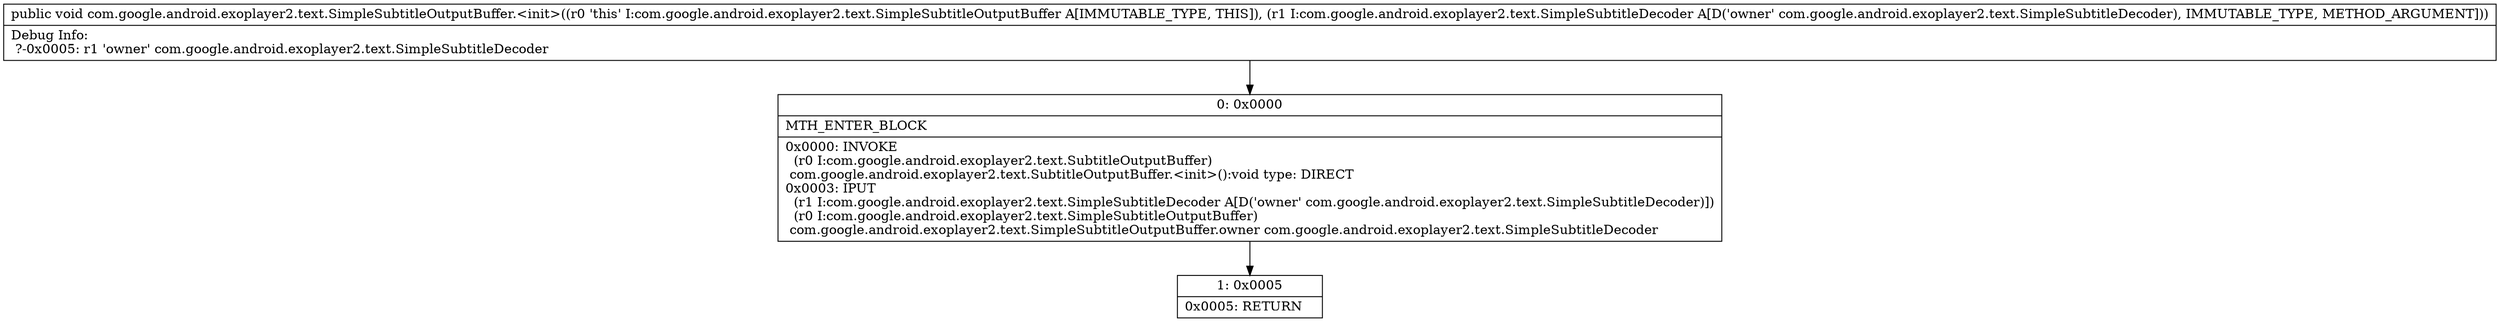 digraph "CFG forcom.google.android.exoplayer2.text.SimpleSubtitleOutputBuffer.\<init\>(Lcom\/google\/android\/exoplayer2\/text\/SimpleSubtitleDecoder;)V" {
Node_0 [shape=record,label="{0\:\ 0x0000|MTH_ENTER_BLOCK\l|0x0000: INVOKE  \l  (r0 I:com.google.android.exoplayer2.text.SubtitleOutputBuffer)\l com.google.android.exoplayer2.text.SubtitleOutputBuffer.\<init\>():void type: DIRECT \l0x0003: IPUT  \l  (r1 I:com.google.android.exoplayer2.text.SimpleSubtitleDecoder A[D('owner' com.google.android.exoplayer2.text.SimpleSubtitleDecoder)])\l  (r0 I:com.google.android.exoplayer2.text.SimpleSubtitleOutputBuffer)\l com.google.android.exoplayer2.text.SimpleSubtitleOutputBuffer.owner com.google.android.exoplayer2.text.SimpleSubtitleDecoder \l}"];
Node_1 [shape=record,label="{1\:\ 0x0005|0x0005: RETURN   \l}"];
MethodNode[shape=record,label="{public void com.google.android.exoplayer2.text.SimpleSubtitleOutputBuffer.\<init\>((r0 'this' I:com.google.android.exoplayer2.text.SimpleSubtitleOutputBuffer A[IMMUTABLE_TYPE, THIS]), (r1 I:com.google.android.exoplayer2.text.SimpleSubtitleDecoder A[D('owner' com.google.android.exoplayer2.text.SimpleSubtitleDecoder), IMMUTABLE_TYPE, METHOD_ARGUMENT]))  | Debug Info:\l  ?\-0x0005: r1 'owner' com.google.android.exoplayer2.text.SimpleSubtitleDecoder\l}"];
MethodNode -> Node_0;
Node_0 -> Node_1;
}

